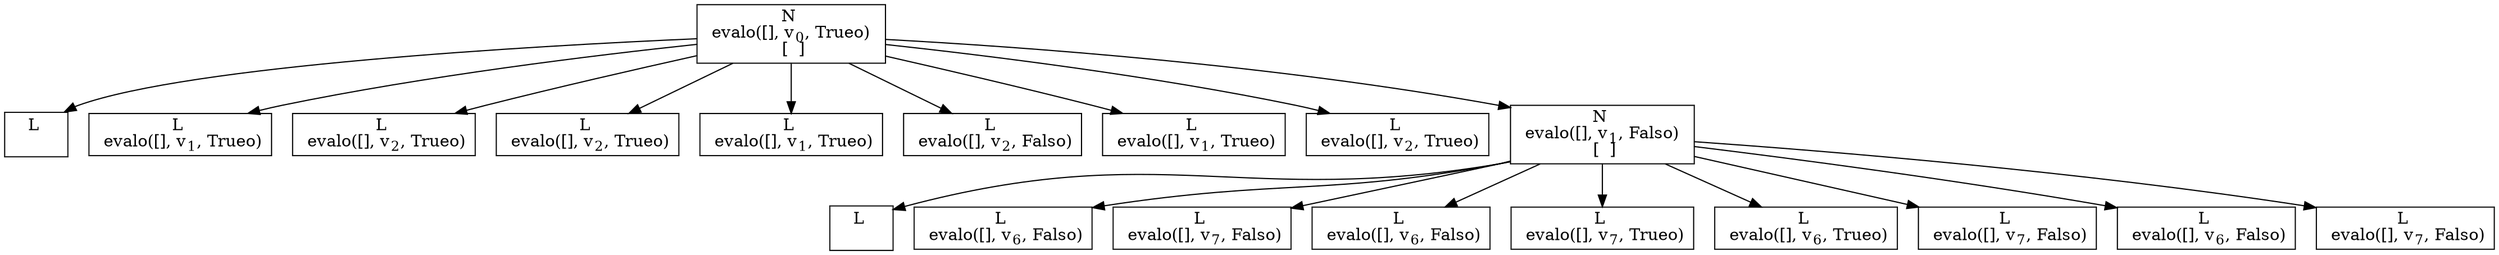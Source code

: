digraph {
    graph [rankdir=TB
          ,bgcolor=transparent];
    node [shape=box
         ,fillcolor=white
         ,style=filled];
    0 [label=<N <BR/> evalo([], v<SUB>0</SUB>, Trueo) <BR/>  [  ] >];
    1 [label=<L <BR/> >];
    2 [label=<L <BR/> evalo([], v<SUB>1</SUB>, Trueo)>];
    3 [label=<L <BR/> evalo([], v<SUB>2</SUB>, Trueo)>];
    4 [label=<L <BR/> evalo([], v<SUB>2</SUB>, Trueo)>];
    5 [label=<L <BR/> evalo([], v<SUB>1</SUB>, Trueo)>];
    6 [label=<L <BR/> evalo([], v<SUB>2</SUB>, Falso)>];
    7 [label=<L <BR/> evalo([], v<SUB>1</SUB>, Trueo)>];
    8 [label=<L <BR/> evalo([], v<SUB>2</SUB>, Trueo)>];
    9 [label=<N <BR/> evalo([], v<SUB>1</SUB>, Falso) <BR/>  [  ] >];
    10 [label=<L <BR/> >];
    11 [label=<L <BR/> evalo([], v<SUB>6</SUB>, Falso)>];
    12 [label=<L <BR/> evalo([], v<SUB>7</SUB>, Falso)>];
    13 [label=<L <BR/> evalo([], v<SUB>6</SUB>, Falso)>];
    14 [label=<L <BR/> evalo([], v<SUB>7</SUB>, Trueo)>];
    15 [label=<L <BR/> evalo([], v<SUB>6</SUB>, Trueo)>];
    16 [label=<L <BR/> evalo([], v<SUB>7</SUB>, Falso)>];
    17 [label=<L <BR/> evalo([], v<SUB>6</SUB>, Falso)>];
    18 [label=<L <BR/> evalo([], v<SUB>7</SUB>, Falso)>];
    0 -> 1 [label=""];
    0 -> 2 [label=""];
    0 -> 3 [label=""];
    0 -> 4 [label=""];
    0 -> 5 [label=""];
    0 -> 6 [label=""];
    0 -> 7 [label=""];
    0 -> 8 [label=""];
    0 -> 9 [label=""];
    9 -> 10 [label=""];
    9 -> 11 [label=""];
    9 -> 12 [label=""];
    9 -> 13 [label=""];
    9 -> 14 [label=""];
    9 -> 15 [label=""];
    9 -> 16 [label=""];
    9 -> 17 [label=""];
    9 -> 18 [label=""];
}